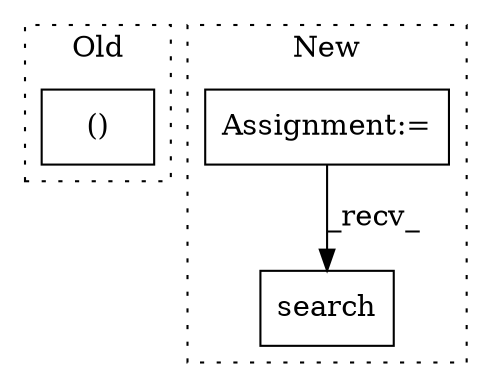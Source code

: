 digraph G {
subgraph cluster0 {
1 [label="()" a="106" s="2721" l="25" shape="box"];
label = "Old";
style="dotted";
}
subgraph cluster1 {
2 [label="search" a="32" s="2813,2854" l="7,1" shape="box"];
3 [label="Assignment:=" a="7" s="2385" l="2" shape="box"];
label = "New";
style="dotted";
}
3 -> 2 [label="_recv_"];
}